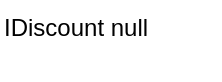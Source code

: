 <mxfile version="20.2.8" type="device"><diagram id="fFOf-L0f4wd6qne2Ilsn" name="Страница 1"><mxGraphModel dx="1564" dy="936" grid="1" gridSize="10" guides="1" tooltips="1" connect="1" arrows="1" fold="1" page="1" pageScale="1" pageWidth="827" pageHeight="1169" math="0" shadow="0"><root><mxCell id="0"/><mxCell id="1" parent="0"/><mxCell id="TpFiTFNL3hdtJJ-46C5--2" value="IDiscount null" style="text;whiteSpace=wrap;html=1;" vertex="1" parent="1"><mxGeometry x="140" y="140" width="110" height="40" as="geometry"/></mxCell></root></mxGraphModel></diagram></mxfile>